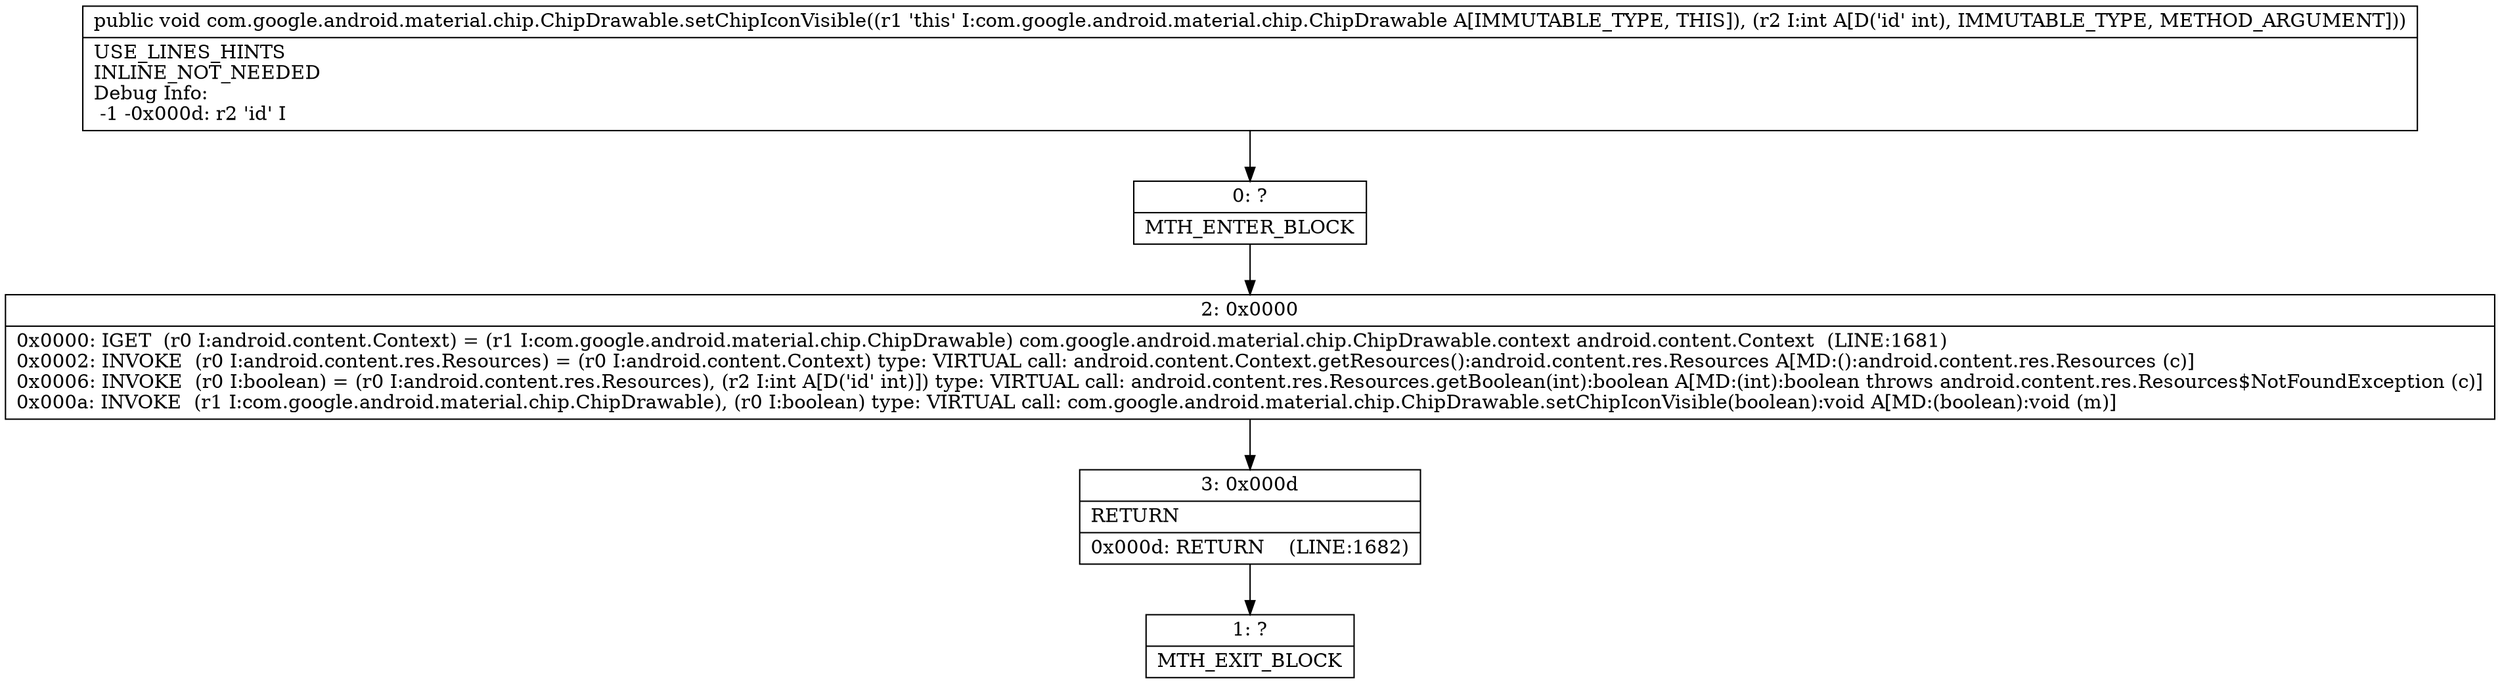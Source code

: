 digraph "CFG forcom.google.android.material.chip.ChipDrawable.setChipIconVisible(I)V" {
Node_0 [shape=record,label="{0\:\ ?|MTH_ENTER_BLOCK\l}"];
Node_2 [shape=record,label="{2\:\ 0x0000|0x0000: IGET  (r0 I:android.content.Context) = (r1 I:com.google.android.material.chip.ChipDrawable) com.google.android.material.chip.ChipDrawable.context android.content.Context  (LINE:1681)\l0x0002: INVOKE  (r0 I:android.content.res.Resources) = (r0 I:android.content.Context) type: VIRTUAL call: android.content.Context.getResources():android.content.res.Resources A[MD:():android.content.res.Resources (c)]\l0x0006: INVOKE  (r0 I:boolean) = (r0 I:android.content.res.Resources), (r2 I:int A[D('id' int)]) type: VIRTUAL call: android.content.res.Resources.getBoolean(int):boolean A[MD:(int):boolean throws android.content.res.Resources$NotFoundException (c)]\l0x000a: INVOKE  (r1 I:com.google.android.material.chip.ChipDrawable), (r0 I:boolean) type: VIRTUAL call: com.google.android.material.chip.ChipDrawable.setChipIconVisible(boolean):void A[MD:(boolean):void (m)]\l}"];
Node_3 [shape=record,label="{3\:\ 0x000d|RETURN\l|0x000d: RETURN    (LINE:1682)\l}"];
Node_1 [shape=record,label="{1\:\ ?|MTH_EXIT_BLOCK\l}"];
MethodNode[shape=record,label="{public void com.google.android.material.chip.ChipDrawable.setChipIconVisible((r1 'this' I:com.google.android.material.chip.ChipDrawable A[IMMUTABLE_TYPE, THIS]), (r2 I:int A[D('id' int), IMMUTABLE_TYPE, METHOD_ARGUMENT]))  | USE_LINES_HINTS\lINLINE_NOT_NEEDED\lDebug Info:\l  \-1 \-0x000d: r2 'id' I\l}"];
MethodNode -> Node_0;Node_0 -> Node_2;
Node_2 -> Node_3;
Node_3 -> Node_1;
}

